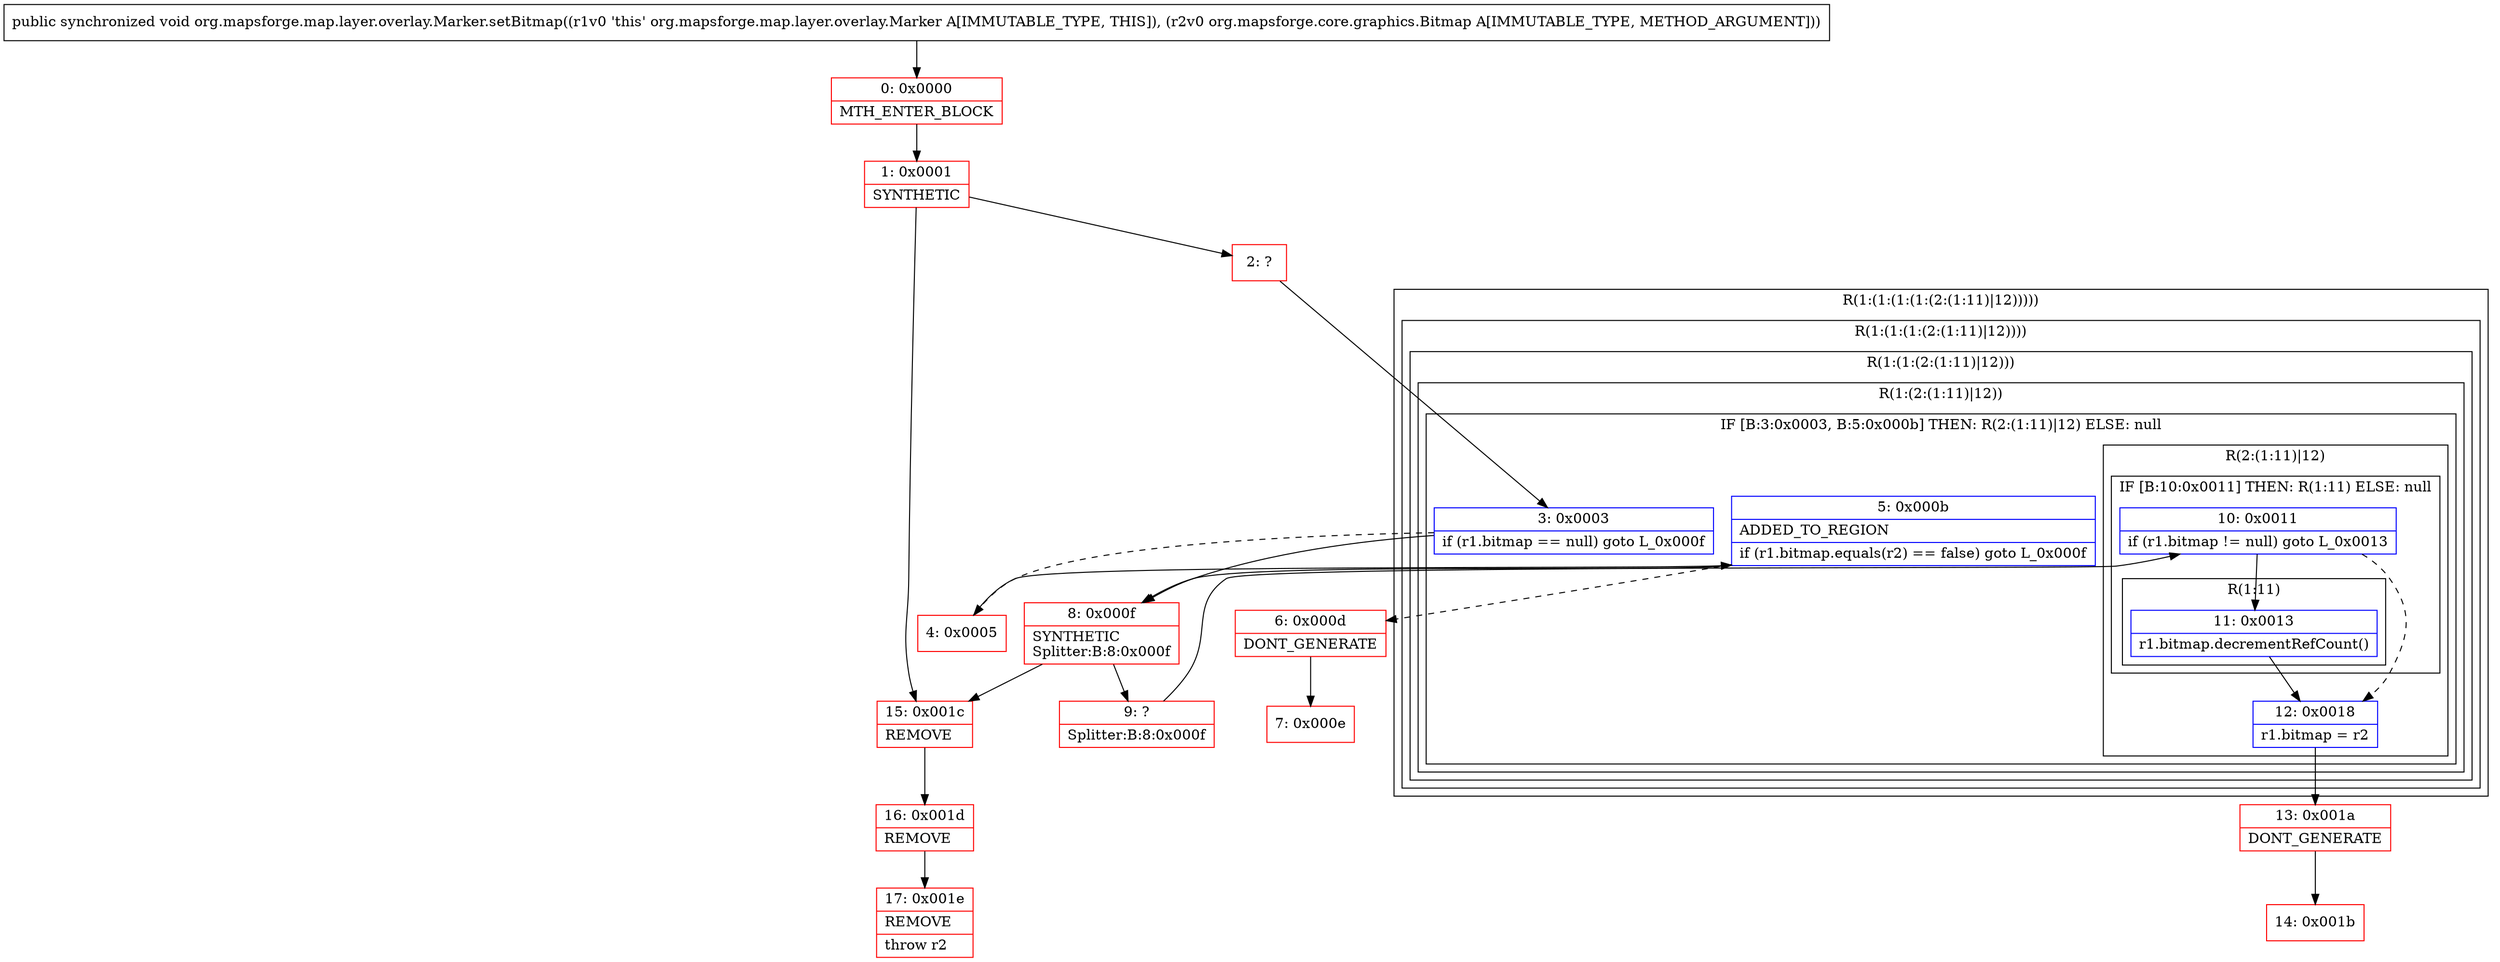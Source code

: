 digraph "CFG fororg.mapsforge.map.layer.overlay.Marker.setBitmap(Lorg\/mapsforge\/core\/graphics\/Bitmap;)V" {
subgraph cluster_Region_1536877041 {
label = "R(1:(1:(1:(1:(2:(1:11)|12)))))";
node [shape=record,color=blue];
subgraph cluster_Region_533872312 {
label = "R(1:(1:(1:(2:(1:11)|12))))";
node [shape=record,color=blue];
subgraph cluster_Region_797485981 {
label = "R(1:(1:(2:(1:11)|12)))";
node [shape=record,color=blue];
subgraph cluster_Region_2073706527 {
label = "R(1:(2:(1:11)|12))";
node [shape=record,color=blue];
subgraph cluster_IfRegion_2005115892 {
label = "IF [B:3:0x0003, B:5:0x000b] THEN: R(2:(1:11)|12) ELSE: null";
node [shape=record,color=blue];
Node_3 [shape=record,label="{3\:\ 0x0003|if (r1.bitmap == null) goto L_0x000f\l}"];
Node_5 [shape=record,label="{5\:\ 0x000b|ADDED_TO_REGION\l|if (r1.bitmap.equals(r2) == false) goto L_0x000f\l}"];
subgraph cluster_Region_2041214018 {
label = "R(2:(1:11)|12)";
node [shape=record,color=blue];
subgraph cluster_IfRegion_328527017 {
label = "IF [B:10:0x0011] THEN: R(1:11) ELSE: null";
node [shape=record,color=blue];
Node_10 [shape=record,label="{10\:\ 0x0011|if (r1.bitmap != null) goto L_0x0013\l}"];
subgraph cluster_Region_975690876 {
label = "R(1:11)";
node [shape=record,color=blue];
Node_11 [shape=record,label="{11\:\ 0x0013|r1.bitmap.decrementRefCount()\l}"];
}
}
Node_12 [shape=record,label="{12\:\ 0x0018|r1.bitmap = r2\l}"];
}
}
}
}
}
}
Node_0 [shape=record,color=red,label="{0\:\ 0x0000|MTH_ENTER_BLOCK\l}"];
Node_1 [shape=record,color=red,label="{1\:\ 0x0001|SYNTHETIC\l}"];
Node_2 [shape=record,color=red,label="{2\:\ ?}"];
Node_4 [shape=record,color=red,label="{4\:\ 0x0005}"];
Node_6 [shape=record,color=red,label="{6\:\ 0x000d|DONT_GENERATE\l}"];
Node_7 [shape=record,color=red,label="{7\:\ 0x000e}"];
Node_8 [shape=record,color=red,label="{8\:\ 0x000f|SYNTHETIC\lSplitter:B:8:0x000f\l}"];
Node_9 [shape=record,color=red,label="{9\:\ ?|Splitter:B:8:0x000f\l}"];
Node_13 [shape=record,color=red,label="{13\:\ 0x001a|DONT_GENERATE\l}"];
Node_14 [shape=record,color=red,label="{14\:\ 0x001b}"];
Node_15 [shape=record,color=red,label="{15\:\ 0x001c|REMOVE\l}"];
Node_16 [shape=record,color=red,label="{16\:\ 0x001d|REMOVE\l}"];
Node_17 [shape=record,color=red,label="{17\:\ 0x001e|REMOVE\l|throw r2\l}"];
MethodNode[shape=record,label="{public synchronized void org.mapsforge.map.layer.overlay.Marker.setBitmap((r1v0 'this' org.mapsforge.map.layer.overlay.Marker A[IMMUTABLE_TYPE, THIS]), (r2v0 org.mapsforge.core.graphics.Bitmap A[IMMUTABLE_TYPE, METHOD_ARGUMENT])) }"];
MethodNode -> Node_0;
Node_3 -> Node_4[style=dashed];
Node_3 -> Node_8;
Node_5 -> Node_6[style=dashed];
Node_5 -> Node_8;
Node_10 -> Node_11;
Node_10 -> Node_12[style=dashed];
Node_11 -> Node_12;
Node_12 -> Node_13;
Node_0 -> Node_1;
Node_1 -> Node_2;
Node_1 -> Node_15;
Node_2 -> Node_3;
Node_4 -> Node_5;
Node_6 -> Node_7;
Node_8 -> Node_9;
Node_8 -> Node_15;
Node_9 -> Node_10;
Node_13 -> Node_14;
Node_15 -> Node_16;
Node_16 -> Node_17;
}

